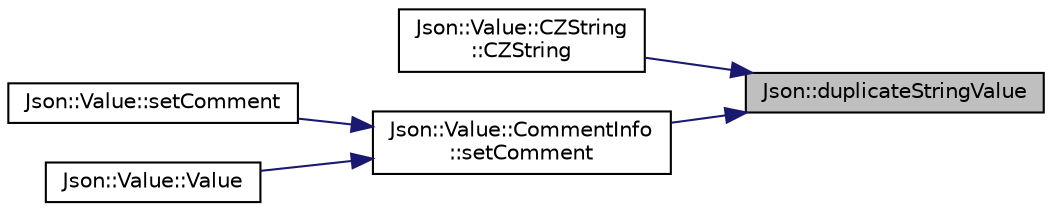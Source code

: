 digraph "Json::duplicateStringValue"
{
 // LATEX_PDF_SIZE
  edge [fontname="Helvetica",fontsize="10",labelfontname="Helvetica",labelfontsize="10"];
  node [fontname="Helvetica",fontsize="10",shape=record];
  rankdir="RL";
  Node1 [label="Json::duplicateStringValue",height=0.2,width=0.4,color="black", fillcolor="grey75", style="filled", fontcolor="black",tooltip=" "];
  Node1 -> Node2 [dir="back",color="midnightblue",fontsize="10",style="solid",fontname="Helvetica"];
  Node2 [label="Json::Value::CZString\l::CZString",height=0.2,width=0.4,color="black", fillcolor="white", style="filled",URL="$class_json_1_1_value_1_1_c_z_string.html#a9685070d440335b55ef5c85747d25157",tooltip=" "];
  Node1 -> Node3 [dir="back",color="midnightblue",fontsize="10",style="solid",fontname="Helvetica"];
  Node3 [label="Json::Value::CommentInfo\l::setComment",height=0.2,width=0.4,color="black", fillcolor="white", style="filled",URL="$struct_json_1_1_value_1_1_comment_info.html#a4d01c2cd8c07995969c5d636dfd4fa8c",tooltip=" "];
  Node3 -> Node4 [dir="back",color="midnightblue",fontsize="10",style="solid",fontname="Helvetica"];
  Node4 [label="Json::Value::setComment",height=0.2,width=0.4,color="black", fillcolor="white", style="filled",URL="$class_json_1_1_value.html#a2900152a2887b410a9ddabe278b9d492",tooltip="Comments must be //... or /* ... *‍/."];
  Node3 -> Node5 [dir="back",color="midnightblue",fontsize="10",style="solid",fontname="Helvetica"];
  Node5 [label="Json::Value::Value",height=0.2,width=0.4,color="black", fillcolor="white", style="filled",URL="$class_json_1_1_value.html#a436dfd3670f95fd665f680eba5cebcf0",tooltip="Deep copy."];
}
